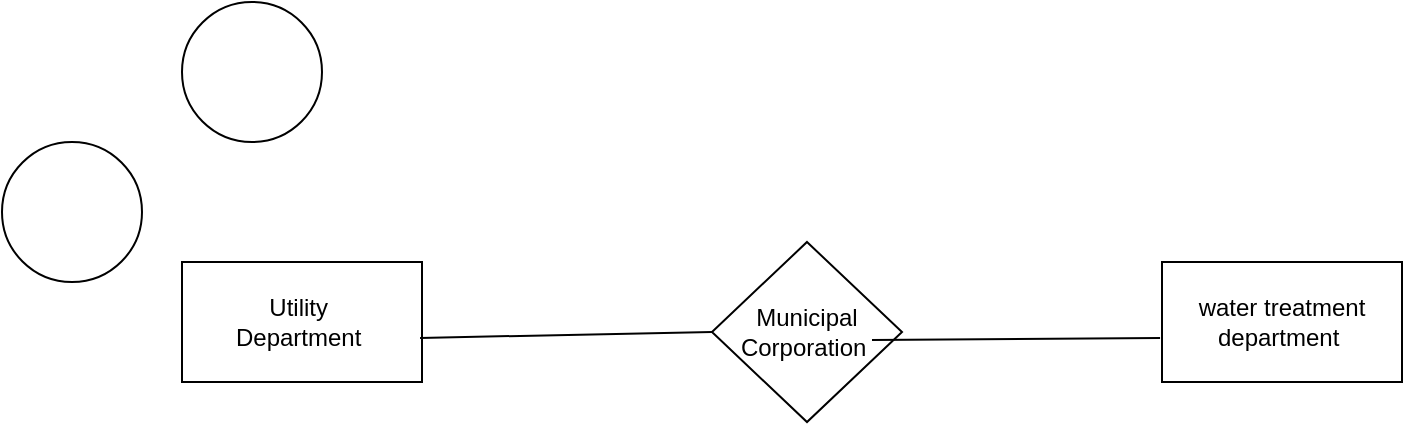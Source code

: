 <mxfile version="20.8.3" type="github">
  <diagram id="R2lEEEUBdFMjLlhIrx00" name="Page-1">
    <mxGraphModel dx="701" dy="887" grid="1" gridSize="10" guides="1" tooltips="1" connect="1" arrows="1" fold="1" page="1" pageScale="1" pageWidth="850" pageHeight="1100" math="0" shadow="0" extFonts="Permanent Marker^https://fonts.googleapis.com/css?family=Permanent+Marker">
      <root>
        <mxCell id="0" />
        <mxCell id="1" parent="0" />
        <mxCell id="9aqjIiQGtLy6cXbFOwu4-1" value="Utility&amp;nbsp;&lt;br&gt;Department&amp;nbsp;" style="rounded=0;whiteSpace=wrap;html=1;" vertex="1" parent="1">
          <mxGeometry x="120" y="250" width="120" height="60" as="geometry" />
        </mxCell>
        <mxCell id="9aqjIiQGtLy6cXbFOwu4-2" value="water treatment department&amp;nbsp;" style="rounded=0;whiteSpace=wrap;html=1;" vertex="1" parent="1">
          <mxGeometry x="610" y="250" width="120" height="60" as="geometry" />
        </mxCell>
        <mxCell id="9aqjIiQGtLy6cXbFOwu4-4" value="Municipal Corporation&amp;nbsp;" style="rhombus;whiteSpace=wrap;html=1;" vertex="1" parent="1">
          <mxGeometry x="385" y="240" width="95" height="90" as="geometry" />
        </mxCell>
        <mxCell id="9aqjIiQGtLy6cXbFOwu4-6" value="" style="endArrow=none;html=1;rounded=0;exitX=0.992;exitY=0.633;exitDx=0;exitDy=0;exitPerimeter=0;entryX=0;entryY=0.5;entryDx=0;entryDy=0;" edge="1" parent="1" source="9aqjIiQGtLy6cXbFOwu4-1" target="9aqjIiQGtLy6cXbFOwu4-4">
          <mxGeometry width="50" height="50" relative="1" as="geometry">
            <mxPoint x="400" y="400" as="sourcePoint" />
            <mxPoint x="450" y="350" as="targetPoint" />
            <Array as="points" />
          </mxGeometry>
        </mxCell>
        <mxCell id="9aqjIiQGtLy6cXbFOwu4-7" value="" style="endArrow=none;html=1;rounded=0;exitX=0.992;exitY=0.633;exitDx=0;exitDy=0;exitPerimeter=0;entryX=-0.008;entryY=0.633;entryDx=0;entryDy=0;entryPerimeter=0;" edge="1" parent="1" target="9aqjIiQGtLy6cXbFOwu4-2">
          <mxGeometry width="50" height="50" relative="1" as="geometry">
            <mxPoint x="465" y="288.99" as="sourcePoint" />
            <mxPoint x="610.96" y="291.01" as="targetPoint" />
            <Array as="points" />
          </mxGeometry>
        </mxCell>
        <mxCell id="9aqjIiQGtLy6cXbFOwu4-8" value="" style="ellipse;whiteSpace=wrap;html=1;aspect=fixed;" vertex="1" parent="1">
          <mxGeometry x="120" y="120" width="70" height="70" as="geometry" />
        </mxCell>
        <mxCell id="9aqjIiQGtLy6cXbFOwu4-9" value="" style="ellipse;whiteSpace=wrap;html=1;aspect=fixed;" vertex="1" parent="1">
          <mxGeometry x="30" y="190" width="70" height="70" as="geometry" />
        </mxCell>
      </root>
    </mxGraphModel>
  </diagram>
</mxfile>
